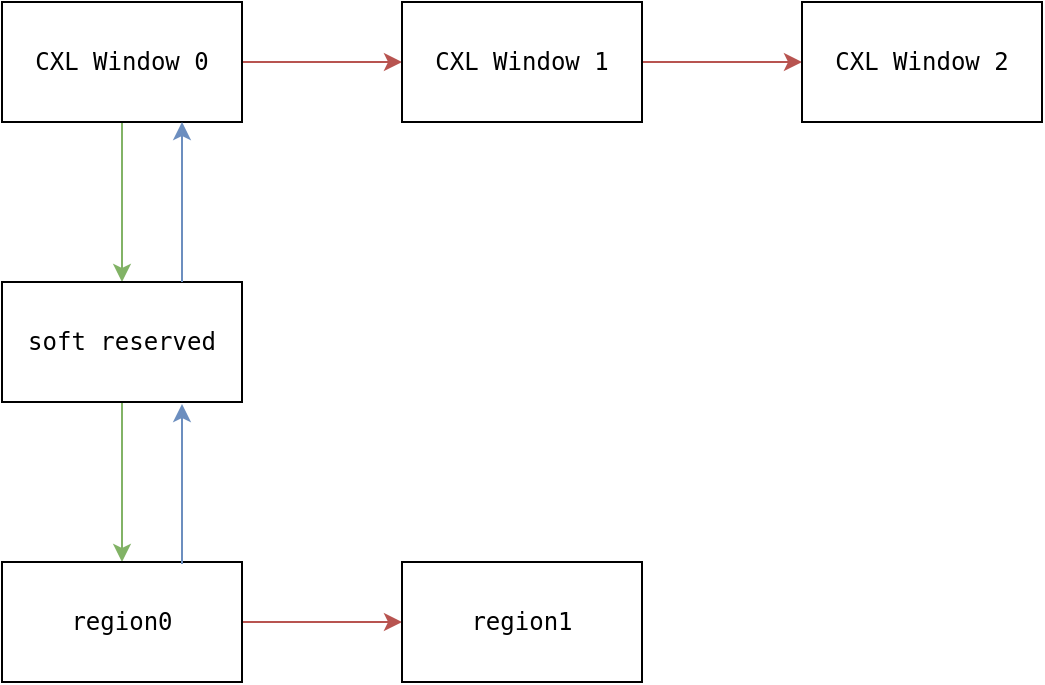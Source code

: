 <mxfile version="21.6.8" type="github">
  <diagram name="Page-1" id="IN-taA4b9QMNCCkmXoFH">
    <mxGraphModel dx="2537" dy="2039" grid="1" gridSize="10" guides="1" tooltips="1" connect="1" arrows="1" fold="1" page="1" pageScale="1" pageWidth="850" pageHeight="1100" math="0" shadow="0">
      <root>
        <mxCell id="0" />
        <mxCell id="1" parent="0" />
        <mxCell id="jKnvF61F6lZBDWMjd_mu-3" value="" style="edgeStyle=orthogonalEdgeStyle;rounded=0;orthogonalLoop=1;jettySize=auto;html=1;fillColor=#f8cecc;strokeColor=#b85450;" edge="1" parent="1" source="jKnvF61F6lZBDWMjd_mu-1" target="jKnvF61F6lZBDWMjd_mu-2">
          <mxGeometry relative="1" as="geometry" />
        </mxCell>
        <mxCell id="jKnvF61F6lZBDWMjd_mu-7" value="" style="edgeStyle=orthogonalEdgeStyle;rounded=0;orthogonalLoop=1;jettySize=auto;html=1;fillColor=#d5e8d4;strokeColor=#82b366;" edge="1" parent="1" source="jKnvF61F6lZBDWMjd_mu-1" target="jKnvF61F6lZBDWMjd_mu-6">
          <mxGeometry relative="1" as="geometry" />
        </mxCell>
        <mxCell id="jKnvF61F6lZBDWMjd_mu-1" value="&lt;pre&gt;CXL Window 0&lt;/pre&gt;" style="rounded=0;whiteSpace=wrap;html=1;" vertex="1" parent="1">
          <mxGeometry x="-740" y="-1020" width="120" height="60" as="geometry" />
        </mxCell>
        <mxCell id="jKnvF61F6lZBDWMjd_mu-5" value="" style="edgeStyle=orthogonalEdgeStyle;rounded=0;orthogonalLoop=1;jettySize=auto;html=1;fillColor=#f8cecc;strokeColor=#b85450;" edge="1" parent="1" source="jKnvF61F6lZBDWMjd_mu-2" target="jKnvF61F6lZBDWMjd_mu-4">
          <mxGeometry relative="1" as="geometry" />
        </mxCell>
        <mxCell id="jKnvF61F6lZBDWMjd_mu-2" value="&lt;pre&gt;CXL Window 1&lt;/pre&gt;" style="rounded=0;whiteSpace=wrap;html=1;" vertex="1" parent="1">
          <mxGeometry x="-540" y="-1020" width="120" height="60" as="geometry" />
        </mxCell>
        <mxCell id="jKnvF61F6lZBDWMjd_mu-4" value="&lt;pre&gt;CXL Window 2&lt;/pre&gt;" style="rounded=0;whiteSpace=wrap;html=1;" vertex="1" parent="1">
          <mxGeometry x="-340" y="-1020" width="120" height="60" as="geometry" />
        </mxCell>
        <mxCell id="jKnvF61F6lZBDWMjd_mu-9" value="" style="edgeStyle=orthogonalEdgeStyle;rounded=0;orthogonalLoop=1;jettySize=auto;html=1;fillColor=#d5e8d4;strokeColor=#82b366;" edge="1" parent="1" source="jKnvF61F6lZBDWMjd_mu-6" target="jKnvF61F6lZBDWMjd_mu-8">
          <mxGeometry relative="1" as="geometry" />
        </mxCell>
        <mxCell id="jKnvF61F6lZBDWMjd_mu-6" value="&lt;pre&gt;soft reserved&lt;/pre&gt;" style="rounded=0;whiteSpace=wrap;html=1;" vertex="1" parent="1">
          <mxGeometry x="-740" y="-880" width="120" height="60" as="geometry" />
        </mxCell>
        <mxCell id="jKnvF61F6lZBDWMjd_mu-11" value="" style="edgeStyle=orthogonalEdgeStyle;rounded=0;orthogonalLoop=1;jettySize=auto;html=1;fillColor=#f8cecc;strokeColor=#b85450;" edge="1" parent="1" source="jKnvF61F6lZBDWMjd_mu-8" target="jKnvF61F6lZBDWMjd_mu-10">
          <mxGeometry relative="1" as="geometry" />
        </mxCell>
        <mxCell id="jKnvF61F6lZBDWMjd_mu-8" value="&lt;pre&gt;region0&lt;/pre&gt;" style="rounded=0;whiteSpace=wrap;html=1;" vertex="1" parent="1">
          <mxGeometry x="-740" y="-740" width="120" height="60" as="geometry" />
        </mxCell>
        <mxCell id="jKnvF61F6lZBDWMjd_mu-10" value="&lt;pre&gt;region1&lt;/pre&gt;" style="rounded=0;whiteSpace=wrap;html=1;" vertex="1" parent="1">
          <mxGeometry x="-540" y="-740" width="120" height="60" as="geometry" />
        </mxCell>
        <mxCell id="jKnvF61F6lZBDWMjd_mu-13" value="" style="endArrow=classic;html=1;rounded=0;entryX=0.75;entryY=1;entryDx=0;entryDy=0;exitX=0.75;exitY=0;exitDx=0;exitDy=0;fillColor=#dae8fc;strokeColor=#6c8ebf;" edge="1" parent="1" source="jKnvF61F6lZBDWMjd_mu-6" target="jKnvF61F6lZBDWMjd_mu-1">
          <mxGeometry width="50" height="50" relative="1" as="geometry">
            <mxPoint x="-660" y="-880" as="sourcePoint" />
            <mxPoint x="-610" y="-930" as="targetPoint" />
          </mxGeometry>
        </mxCell>
        <mxCell id="jKnvF61F6lZBDWMjd_mu-14" value="" style="endArrow=classic;html=1;rounded=0;entryX=0.75;entryY=1;entryDx=0;entryDy=0;exitX=0.75;exitY=0;exitDx=0;exitDy=0;fillColor=#dae8fc;strokeColor=#6c8ebf;" edge="1" parent="1">
          <mxGeometry width="50" height="50" relative="1" as="geometry">
            <mxPoint x="-650" y="-739" as="sourcePoint" />
            <mxPoint x="-650" y="-819" as="targetPoint" />
          </mxGeometry>
        </mxCell>
      </root>
    </mxGraphModel>
  </diagram>
</mxfile>
